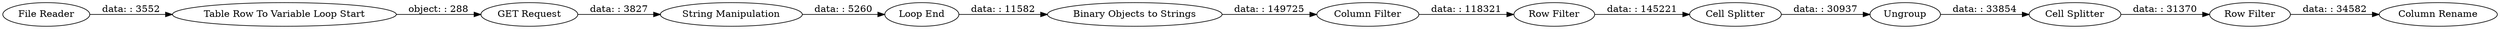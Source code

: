 digraph {
	"-1293252027166931516_17" [label="Row Filter"]
	"-1293252027166931516_8" [label="GET Request"]
	"-1293252027166931516_9" [label="Binary Objects to Strings"]
	"-1293252027166931516_23" [label="String Manipulation"]
	"-1293252027166931516_10" [label="Cell Splitter"]
	"-1293252027166931516_18" [label=Ungroup]
	"-1293252027166931516_20" [label="Column Filter"]
	"-1293252027166931516_19" [label="Cell Splitter"]
	"-1293252027166931516_22" [label="Column Rename"]
	"-1293252027166931516_21" [label="Row Filter"]
	"-1293252027166931516_1" [label="File Reader"]
	"-1293252027166931516_15" [label="Table Row To Variable Loop Start"]
	"-1293252027166931516_4" [label="Loop End"]
	"-1293252027166931516_4" -> "-1293252027166931516_9" [label="data: : 11582"]
	"-1293252027166931516_23" -> "-1293252027166931516_4" [label="data: : 5260"]
	"-1293252027166931516_21" -> "-1293252027166931516_22" [label="data: : 34582"]
	"-1293252027166931516_15" -> "-1293252027166931516_8" [label="object: : 288"]
	"-1293252027166931516_18" -> "-1293252027166931516_19" [label="data: : 33854"]
	"-1293252027166931516_1" -> "-1293252027166931516_15" [label="data: : 3552"]
	"-1293252027166931516_9" -> "-1293252027166931516_20" [label="data: : 149725"]
	"-1293252027166931516_20" -> "-1293252027166931516_17" [label="data: : 118321"]
	"-1293252027166931516_10" -> "-1293252027166931516_18" [label="data: : 30937"]
	"-1293252027166931516_17" -> "-1293252027166931516_10" [label="data: : 145221"]
	"-1293252027166931516_19" -> "-1293252027166931516_21" [label="data: : 31370"]
	"-1293252027166931516_8" -> "-1293252027166931516_23" [label="data: : 3827"]
	rankdir=LR
}
